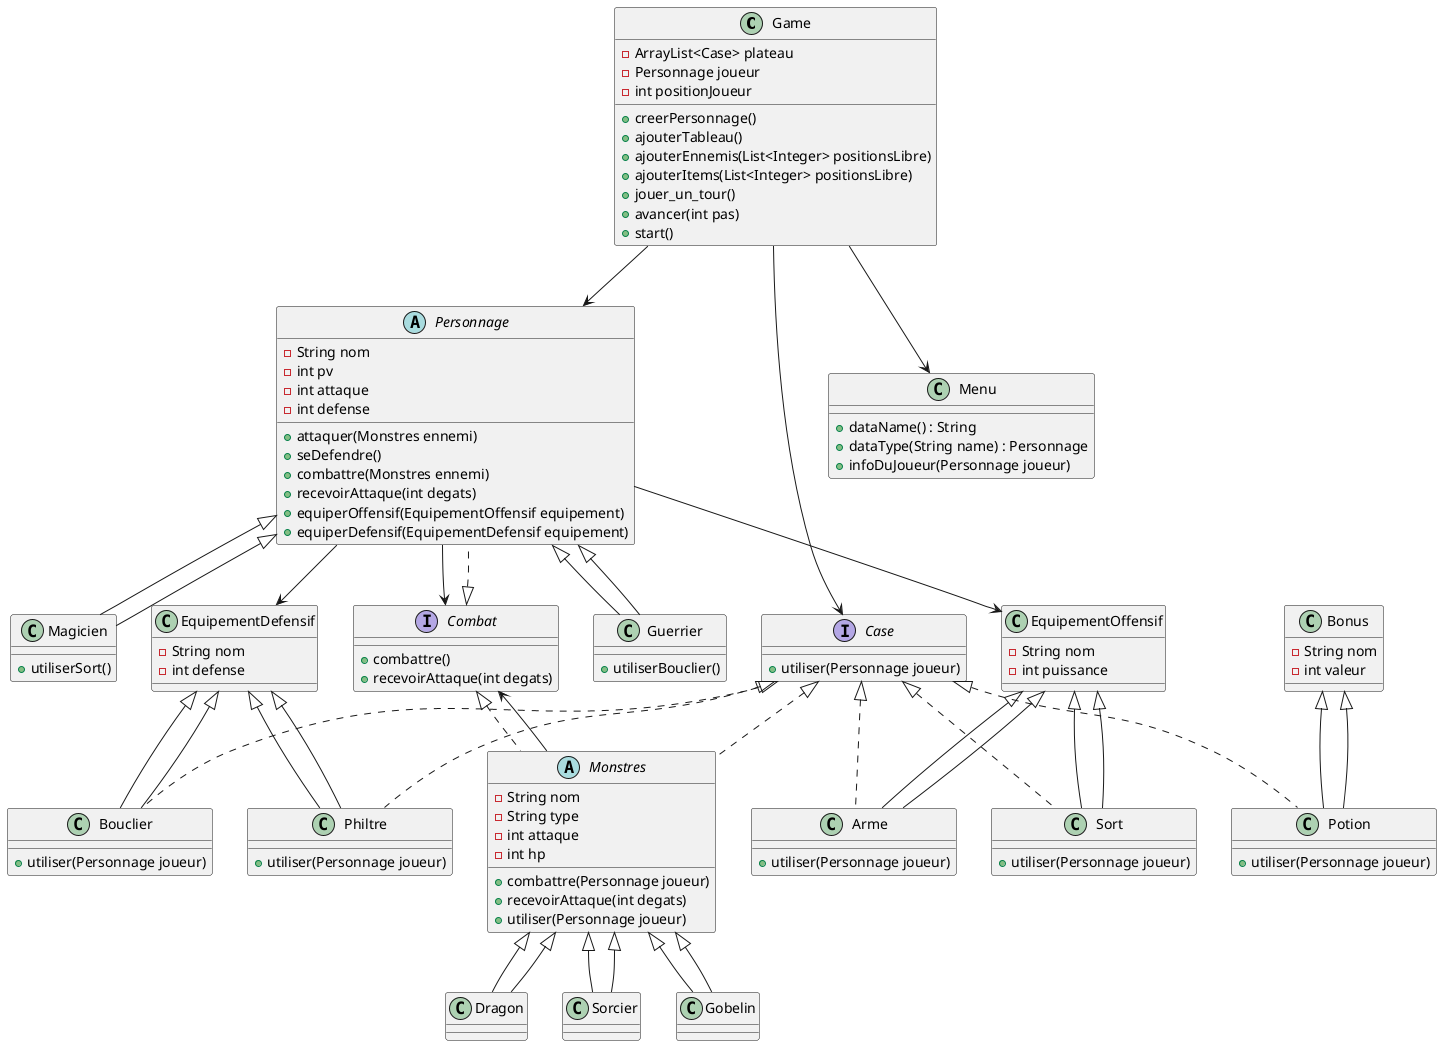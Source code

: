 @startuml
'Diagramme de classe pour le jeu de rôle JavaJDR

class Game {
    - ArrayList<Case> plateau
    - Personnage joueur
    - int positionJoueur
    + creerPersonnage()
    + ajouterTableau()
    + ajouterEnnemis(List<Integer> positionsLibre)
    + ajouterItems(List<Integer> positionsLibre)
    + jouer_un_tour()
    + avancer(int pas)
    + start()
}

abstract class Personnage implements Combat {
    - String nom
    - int pv
    - int attaque
    - int defense
    + attaquer(Monstres ennemi)
    + seDefendre()
    + combattre(Monstres ennemi)
    + recevoirAttaque(int degats)
    + equiperOffensif(EquipementOffensif equipement)
    + equiperDefensif(EquipementDefensif equipement)
}

class Guerrier extends Personnage {
    + utiliserBouclier()
}

class Magicien extends Personnage {
    + utiliserSort()
}

abstract class Monstres implements Case, Combat {
    - String nom
    - String type
    - int attaque
    - int hp
    + combattre(Personnage joueur)
    + recevoirAttaque(int degats)
    + utiliser(Personnage joueur)
}

class Dragon extends Monstres {}
class Sorcier extends Monstres {}
class Gobelin extends Monstres {}

interface Case {
    + utiliser(Personnage joueur)
}

interface Combat {
    + combattre()
    + recevoirAttaque(int degats)
}

class EquipementOffensif {
    - String nom
    - int puissance
}

class Arme extends EquipementOffensif implements Case {
    + utiliser(Personnage joueur)
}

class Sort extends EquipementOffensif implements Case {
    + utiliser(Personnage joueur)
}

class EquipementDefensif {
    - String nom
    - int defense
}

class Bouclier extends EquipementDefensif implements Case {
    + utiliser(Personnage joueur)
}

class Philtre extends EquipementDefensif implements Case {
    + utiliser(Personnage joueur)
}

class Menu {
    + dataName() : String
    + dataType(String name) : Personnage
    + infoDuJoueur(Personnage joueur)
}

class Bonus {
    - String nom
    - int valeur
}

class Potion extends Bonus implements Case {
    + utiliser(Personnage joueur)
}

Game --> Personnage
Personnage <|-- Guerrier
Personnage <|-- Magicien
Monstres <|-- Dragon
Monstres <|-- Gobelin
Monstres <|-- Sorcier
Personnage --> EquipementOffensif
Personnage --> EquipementDefensif
EquipementOffensif <|-- Arme
EquipementOffensif <|-- Sort
EquipementDefensif <|-- Bouclier
EquipementDefensif <|-- Philtre
Game --> Case
Monstres --> Combat
Personnage --> Combat
Game --> Menu
Bonus <|-- Potion

@enduml
